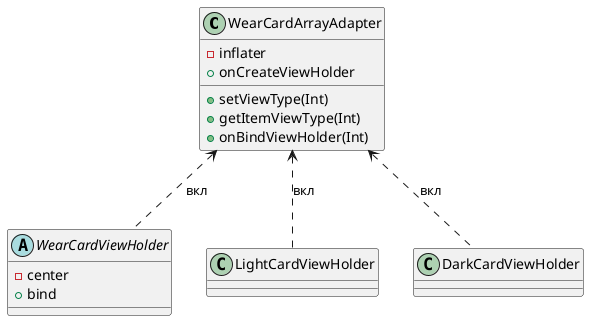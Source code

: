 @startuml

class WearCardArrayAdapter
{
- inflater
+ setViewType(Int)
+ getItemViewType(Int)
+ onCreateViewHolder
+ onBindViewHolder(Int)
}

abstract class WearCardViewHolder
{
- center
+ bind
}

class LightCardViewHolder
class DarkCardViewHolder

WearCardArrayAdapter <.. WearCardViewHolder : вкл
WearCardArrayAdapter <.. LightCardViewHolder : вкл
WearCardArrayAdapter <.. DarkCardViewHolder : вкл


@enduml